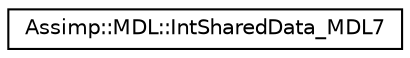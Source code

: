 digraph "Graphical Class Hierarchy"
{
  edge [fontname="Helvetica",fontsize="10",labelfontname="Helvetica",labelfontsize="10"];
  node [fontname="Helvetica",fontsize="10",shape=record];
  rankdir="LR";
  Node1 [label="Assimp::MDL::IntSharedData_MDL7",height=0.2,width=0.4,color="black", fillcolor="white", style="filled",URL="$struct_assimp_1_1_m_d_l_1_1_int_shared_data___m_d_l7.html",tooltip="Holds data from an MDL7 file that is shared by all mesh groups. "];
}

